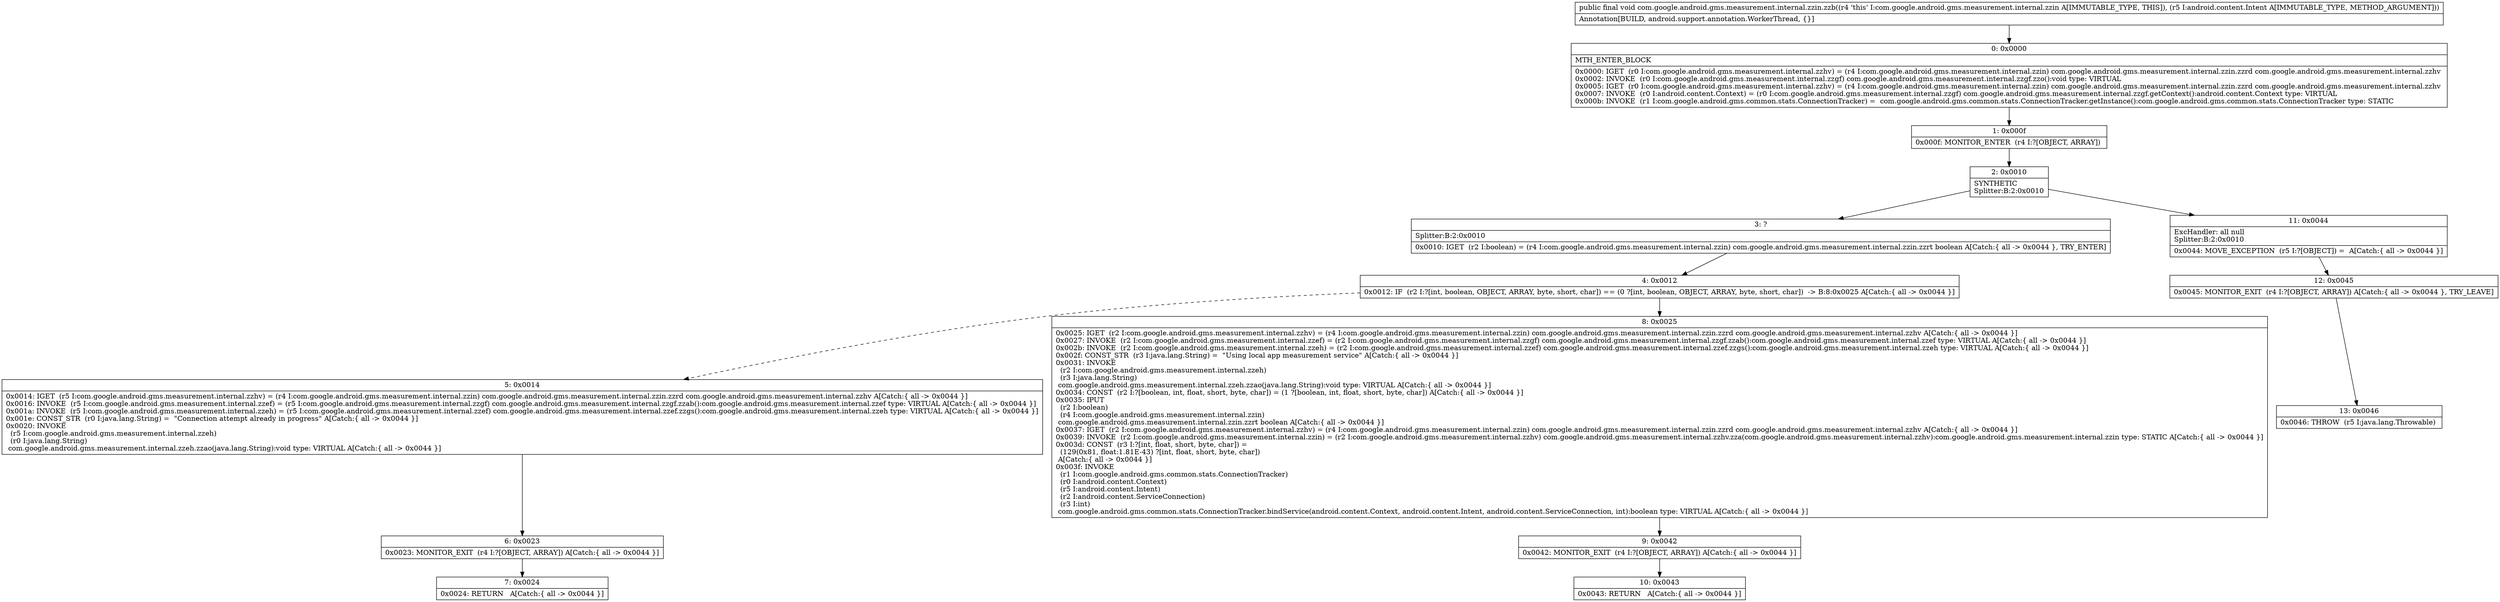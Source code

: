 digraph "CFG forcom.google.android.gms.measurement.internal.zzin.zzb(Landroid\/content\/Intent;)V" {
Node_0 [shape=record,label="{0\:\ 0x0000|MTH_ENTER_BLOCK\l|0x0000: IGET  (r0 I:com.google.android.gms.measurement.internal.zzhv) = (r4 I:com.google.android.gms.measurement.internal.zzin) com.google.android.gms.measurement.internal.zzin.zzrd com.google.android.gms.measurement.internal.zzhv \l0x0002: INVOKE  (r0 I:com.google.android.gms.measurement.internal.zzgf) com.google.android.gms.measurement.internal.zzgf.zzo():void type: VIRTUAL \l0x0005: IGET  (r0 I:com.google.android.gms.measurement.internal.zzhv) = (r4 I:com.google.android.gms.measurement.internal.zzin) com.google.android.gms.measurement.internal.zzin.zzrd com.google.android.gms.measurement.internal.zzhv \l0x0007: INVOKE  (r0 I:android.content.Context) = (r0 I:com.google.android.gms.measurement.internal.zzgf) com.google.android.gms.measurement.internal.zzgf.getContext():android.content.Context type: VIRTUAL \l0x000b: INVOKE  (r1 I:com.google.android.gms.common.stats.ConnectionTracker) =  com.google.android.gms.common.stats.ConnectionTracker.getInstance():com.google.android.gms.common.stats.ConnectionTracker type: STATIC \l}"];
Node_1 [shape=record,label="{1\:\ 0x000f|0x000f: MONITOR_ENTER  (r4 I:?[OBJECT, ARRAY]) \l}"];
Node_2 [shape=record,label="{2\:\ 0x0010|SYNTHETIC\lSplitter:B:2:0x0010\l}"];
Node_3 [shape=record,label="{3\:\ ?|Splitter:B:2:0x0010\l|0x0010: IGET  (r2 I:boolean) = (r4 I:com.google.android.gms.measurement.internal.zzin) com.google.android.gms.measurement.internal.zzin.zzrt boolean A[Catch:\{ all \-\> 0x0044 \}, TRY_ENTER]\l}"];
Node_4 [shape=record,label="{4\:\ 0x0012|0x0012: IF  (r2 I:?[int, boolean, OBJECT, ARRAY, byte, short, char]) == (0 ?[int, boolean, OBJECT, ARRAY, byte, short, char])  \-\> B:8:0x0025 A[Catch:\{ all \-\> 0x0044 \}]\l}"];
Node_5 [shape=record,label="{5\:\ 0x0014|0x0014: IGET  (r5 I:com.google.android.gms.measurement.internal.zzhv) = (r4 I:com.google.android.gms.measurement.internal.zzin) com.google.android.gms.measurement.internal.zzin.zzrd com.google.android.gms.measurement.internal.zzhv A[Catch:\{ all \-\> 0x0044 \}]\l0x0016: INVOKE  (r5 I:com.google.android.gms.measurement.internal.zzef) = (r5 I:com.google.android.gms.measurement.internal.zzgf) com.google.android.gms.measurement.internal.zzgf.zzab():com.google.android.gms.measurement.internal.zzef type: VIRTUAL A[Catch:\{ all \-\> 0x0044 \}]\l0x001a: INVOKE  (r5 I:com.google.android.gms.measurement.internal.zzeh) = (r5 I:com.google.android.gms.measurement.internal.zzef) com.google.android.gms.measurement.internal.zzef.zzgs():com.google.android.gms.measurement.internal.zzeh type: VIRTUAL A[Catch:\{ all \-\> 0x0044 \}]\l0x001e: CONST_STR  (r0 I:java.lang.String) =  \"Connection attempt already in progress\" A[Catch:\{ all \-\> 0x0044 \}]\l0x0020: INVOKE  \l  (r5 I:com.google.android.gms.measurement.internal.zzeh)\l  (r0 I:java.lang.String)\l com.google.android.gms.measurement.internal.zzeh.zzao(java.lang.String):void type: VIRTUAL A[Catch:\{ all \-\> 0x0044 \}]\l}"];
Node_6 [shape=record,label="{6\:\ 0x0023|0x0023: MONITOR_EXIT  (r4 I:?[OBJECT, ARRAY]) A[Catch:\{ all \-\> 0x0044 \}]\l}"];
Node_7 [shape=record,label="{7\:\ 0x0024|0x0024: RETURN   A[Catch:\{ all \-\> 0x0044 \}]\l}"];
Node_8 [shape=record,label="{8\:\ 0x0025|0x0025: IGET  (r2 I:com.google.android.gms.measurement.internal.zzhv) = (r4 I:com.google.android.gms.measurement.internal.zzin) com.google.android.gms.measurement.internal.zzin.zzrd com.google.android.gms.measurement.internal.zzhv A[Catch:\{ all \-\> 0x0044 \}]\l0x0027: INVOKE  (r2 I:com.google.android.gms.measurement.internal.zzef) = (r2 I:com.google.android.gms.measurement.internal.zzgf) com.google.android.gms.measurement.internal.zzgf.zzab():com.google.android.gms.measurement.internal.zzef type: VIRTUAL A[Catch:\{ all \-\> 0x0044 \}]\l0x002b: INVOKE  (r2 I:com.google.android.gms.measurement.internal.zzeh) = (r2 I:com.google.android.gms.measurement.internal.zzef) com.google.android.gms.measurement.internal.zzef.zzgs():com.google.android.gms.measurement.internal.zzeh type: VIRTUAL A[Catch:\{ all \-\> 0x0044 \}]\l0x002f: CONST_STR  (r3 I:java.lang.String) =  \"Using local app measurement service\" A[Catch:\{ all \-\> 0x0044 \}]\l0x0031: INVOKE  \l  (r2 I:com.google.android.gms.measurement.internal.zzeh)\l  (r3 I:java.lang.String)\l com.google.android.gms.measurement.internal.zzeh.zzao(java.lang.String):void type: VIRTUAL A[Catch:\{ all \-\> 0x0044 \}]\l0x0034: CONST  (r2 I:?[boolean, int, float, short, byte, char]) = (1 ?[boolean, int, float, short, byte, char]) A[Catch:\{ all \-\> 0x0044 \}]\l0x0035: IPUT  \l  (r2 I:boolean)\l  (r4 I:com.google.android.gms.measurement.internal.zzin)\l com.google.android.gms.measurement.internal.zzin.zzrt boolean A[Catch:\{ all \-\> 0x0044 \}]\l0x0037: IGET  (r2 I:com.google.android.gms.measurement.internal.zzhv) = (r4 I:com.google.android.gms.measurement.internal.zzin) com.google.android.gms.measurement.internal.zzin.zzrd com.google.android.gms.measurement.internal.zzhv A[Catch:\{ all \-\> 0x0044 \}]\l0x0039: INVOKE  (r2 I:com.google.android.gms.measurement.internal.zzin) = (r2 I:com.google.android.gms.measurement.internal.zzhv) com.google.android.gms.measurement.internal.zzhv.zza(com.google.android.gms.measurement.internal.zzhv):com.google.android.gms.measurement.internal.zzin type: STATIC A[Catch:\{ all \-\> 0x0044 \}]\l0x003d: CONST  (r3 I:?[int, float, short, byte, char]) = \l  (129(0x81, float:1.81E\-43) ?[int, float, short, byte, char])\l A[Catch:\{ all \-\> 0x0044 \}]\l0x003f: INVOKE  \l  (r1 I:com.google.android.gms.common.stats.ConnectionTracker)\l  (r0 I:android.content.Context)\l  (r5 I:android.content.Intent)\l  (r2 I:android.content.ServiceConnection)\l  (r3 I:int)\l com.google.android.gms.common.stats.ConnectionTracker.bindService(android.content.Context, android.content.Intent, android.content.ServiceConnection, int):boolean type: VIRTUAL A[Catch:\{ all \-\> 0x0044 \}]\l}"];
Node_9 [shape=record,label="{9\:\ 0x0042|0x0042: MONITOR_EXIT  (r4 I:?[OBJECT, ARRAY]) A[Catch:\{ all \-\> 0x0044 \}]\l}"];
Node_10 [shape=record,label="{10\:\ 0x0043|0x0043: RETURN   A[Catch:\{ all \-\> 0x0044 \}]\l}"];
Node_11 [shape=record,label="{11\:\ 0x0044|ExcHandler: all null\lSplitter:B:2:0x0010\l|0x0044: MOVE_EXCEPTION  (r5 I:?[OBJECT]) =  A[Catch:\{ all \-\> 0x0044 \}]\l}"];
Node_12 [shape=record,label="{12\:\ 0x0045|0x0045: MONITOR_EXIT  (r4 I:?[OBJECT, ARRAY]) A[Catch:\{ all \-\> 0x0044 \}, TRY_LEAVE]\l}"];
Node_13 [shape=record,label="{13\:\ 0x0046|0x0046: THROW  (r5 I:java.lang.Throwable) \l}"];
MethodNode[shape=record,label="{public final void com.google.android.gms.measurement.internal.zzin.zzb((r4 'this' I:com.google.android.gms.measurement.internal.zzin A[IMMUTABLE_TYPE, THIS]), (r5 I:android.content.Intent A[IMMUTABLE_TYPE, METHOD_ARGUMENT]))  | Annotation[BUILD, android.support.annotation.WorkerThread, \{\}]\l}"];
MethodNode -> Node_0;
Node_0 -> Node_1;
Node_1 -> Node_2;
Node_2 -> Node_3;
Node_2 -> Node_11;
Node_3 -> Node_4;
Node_4 -> Node_5[style=dashed];
Node_4 -> Node_8;
Node_5 -> Node_6;
Node_6 -> Node_7;
Node_8 -> Node_9;
Node_9 -> Node_10;
Node_11 -> Node_12;
Node_12 -> Node_13;
}

